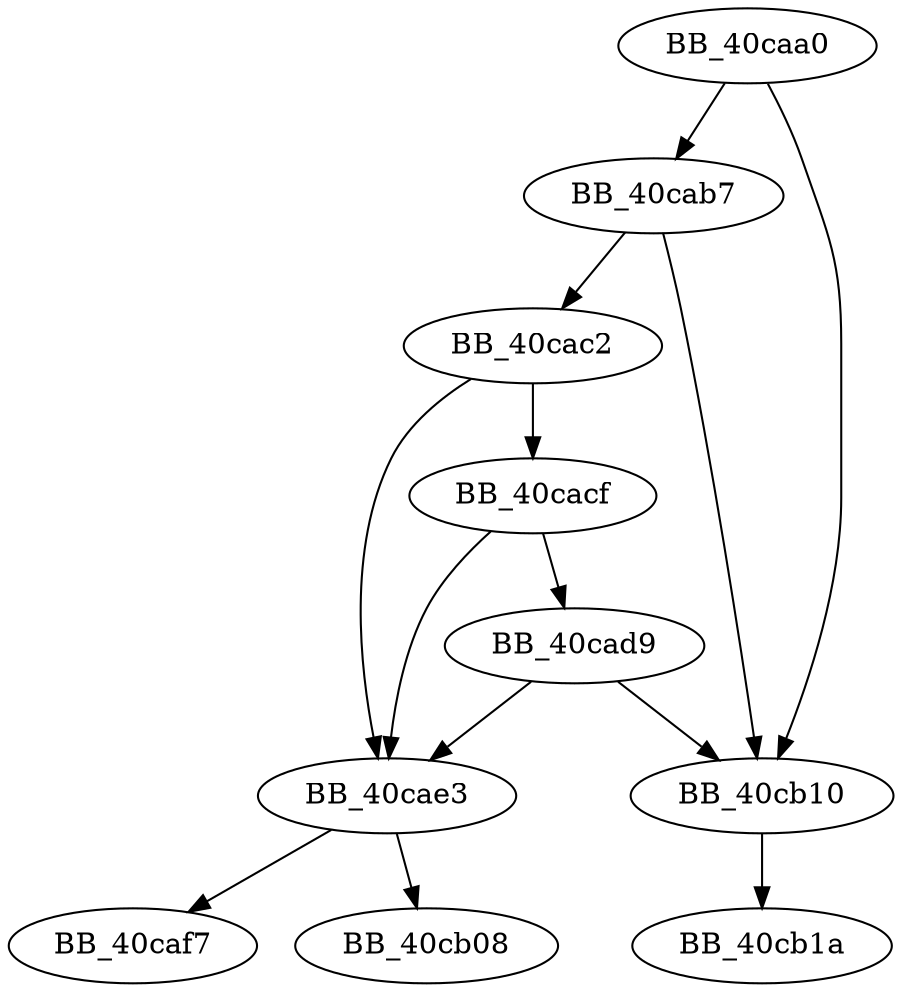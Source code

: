 DiGraph sub_40CAA0{
BB_40caa0->BB_40cab7
BB_40caa0->BB_40cb10
BB_40cab7->BB_40cac2
BB_40cab7->BB_40cb10
BB_40cac2->BB_40cacf
BB_40cac2->BB_40cae3
BB_40cacf->BB_40cad9
BB_40cacf->BB_40cae3
BB_40cad9->BB_40cae3
BB_40cad9->BB_40cb10
BB_40cae3->BB_40caf7
BB_40cae3->BB_40cb08
BB_40cb10->BB_40cb1a
}
